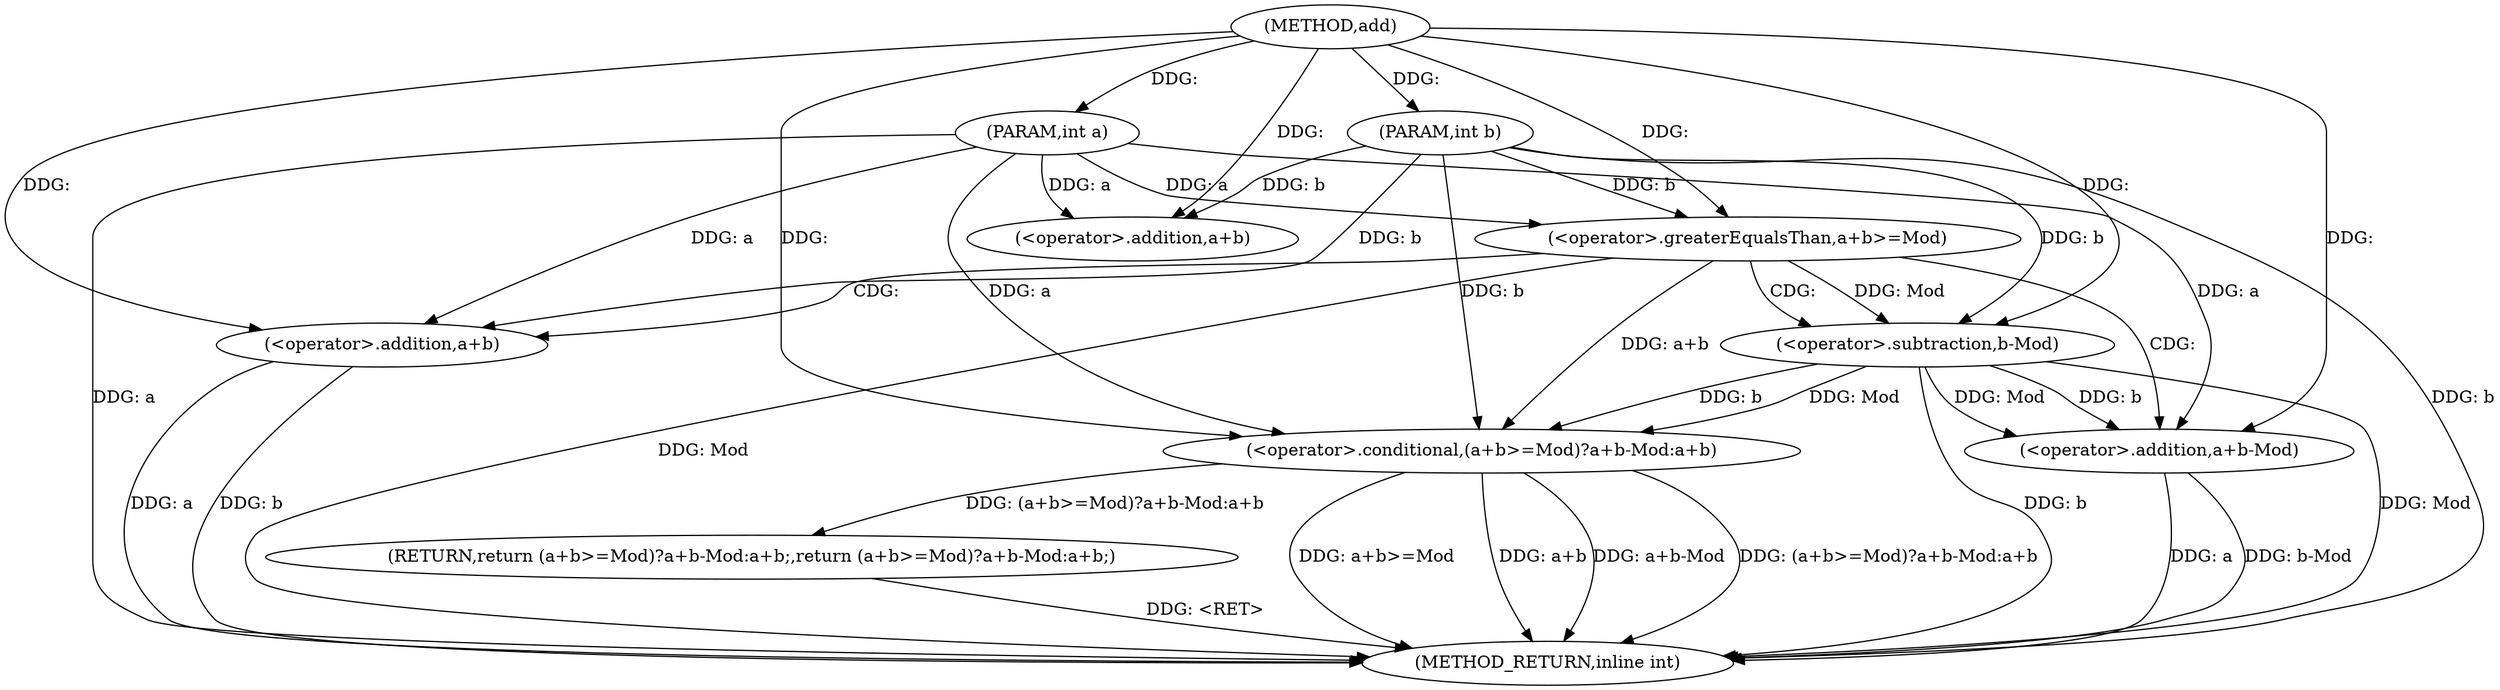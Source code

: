 digraph "add" {  
"1000157" [label = "(METHOD,add)" ]
"1000176" [label = "(METHOD_RETURN,inline int)" ]
"1000158" [label = "(PARAM,int a)" ]
"1000159" [label = "(PARAM,int b)" ]
"1000161" [label = "(RETURN,return (a+b>=Mod)?a+b-Mod:a+b;,return (a+b>=Mod)?a+b-Mod:a+b;)" ]
"1000162" [label = "(<operator>.conditional,(a+b>=Mod)?a+b-Mod:a+b)" ]
"1000163" [label = "(<operator>.greaterEqualsThan,a+b>=Mod)" ]
"1000168" [label = "(<operator>.addition,a+b-Mod)" ]
"1000173" [label = "(<operator>.addition,a+b)" ]
"1000164" [label = "(<operator>.addition,a+b)" ]
"1000170" [label = "(<operator>.subtraction,b-Mod)" ]
  "1000161" -> "1000176"  [ label = "DDG: <RET>"] 
  "1000158" -> "1000176"  [ label = "DDG: a"] 
  "1000159" -> "1000176"  [ label = "DDG: b"] 
  "1000163" -> "1000176"  [ label = "DDG: Mod"] 
  "1000162" -> "1000176"  [ label = "DDG: a+b>=Mod"] 
  "1000173" -> "1000176"  [ label = "DDG: a"] 
  "1000173" -> "1000176"  [ label = "DDG: b"] 
  "1000162" -> "1000176"  [ label = "DDG: a+b"] 
  "1000168" -> "1000176"  [ label = "DDG: a"] 
  "1000170" -> "1000176"  [ label = "DDG: b"] 
  "1000170" -> "1000176"  [ label = "DDG: Mod"] 
  "1000168" -> "1000176"  [ label = "DDG: b-Mod"] 
  "1000162" -> "1000176"  [ label = "DDG: a+b-Mod"] 
  "1000162" -> "1000176"  [ label = "DDG: (a+b>=Mod)?a+b-Mod:a+b"] 
  "1000157" -> "1000158"  [ label = "DDG: "] 
  "1000157" -> "1000159"  [ label = "DDG: "] 
  "1000162" -> "1000161"  [ label = "DDG: (a+b>=Mod)?a+b-Mod:a+b"] 
  "1000170" -> "1000162"  [ label = "DDG: b"] 
  "1000170" -> "1000162"  [ label = "DDG: Mod"] 
  "1000158" -> "1000162"  [ label = "DDG: a"] 
  "1000157" -> "1000162"  [ label = "DDG: "] 
  "1000163" -> "1000162"  [ label = "DDG: a+b"] 
  "1000159" -> "1000162"  [ label = "DDG: b"] 
  "1000158" -> "1000163"  [ label = "DDG: a"] 
  "1000157" -> "1000163"  [ label = "DDG: "] 
  "1000159" -> "1000163"  [ label = "DDG: b"] 
  "1000158" -> "1000168"  [ label = "DDG: a"] 
  "1000157" -> "1000168"  [ label = "DDG: "] 
  "1000170" -> "1000168"  [ label = "DDG: b"] 
  "1000170" -> "1000168"  [ label = "DDG: Mod"] 
  "1000158" -> "1000173"  [ label = "DDG: a"] 
  "1000157" -> "1000173"  [ label = "DDG: "] 
  "1000159" -> "1000173"  [ label = "DDG: b"] 
  "1000158" -> "1000164"  [ label = "DDG: a"] 
  "1000157" -> "1000164"  [ label = "DDG: "] 
  "1000159" -> "1000164"  [ label = "DDG: b"] 
  "1000159" -> "1000170"  [ label = "DDG: b"] 
  "1000157" -> "1000170"  [ label = "DDG: "] 
  "1000163" -> "1000170"  [ label = "DDG: Mod"] 
  "1000163" -> "1000168"  [ label = "CDG: "] 
  "1000163" -> "1000170"  [ label = "CDG: "] 
  "1000163" -> "1000173"  [ label = "CDG: "] 
}
